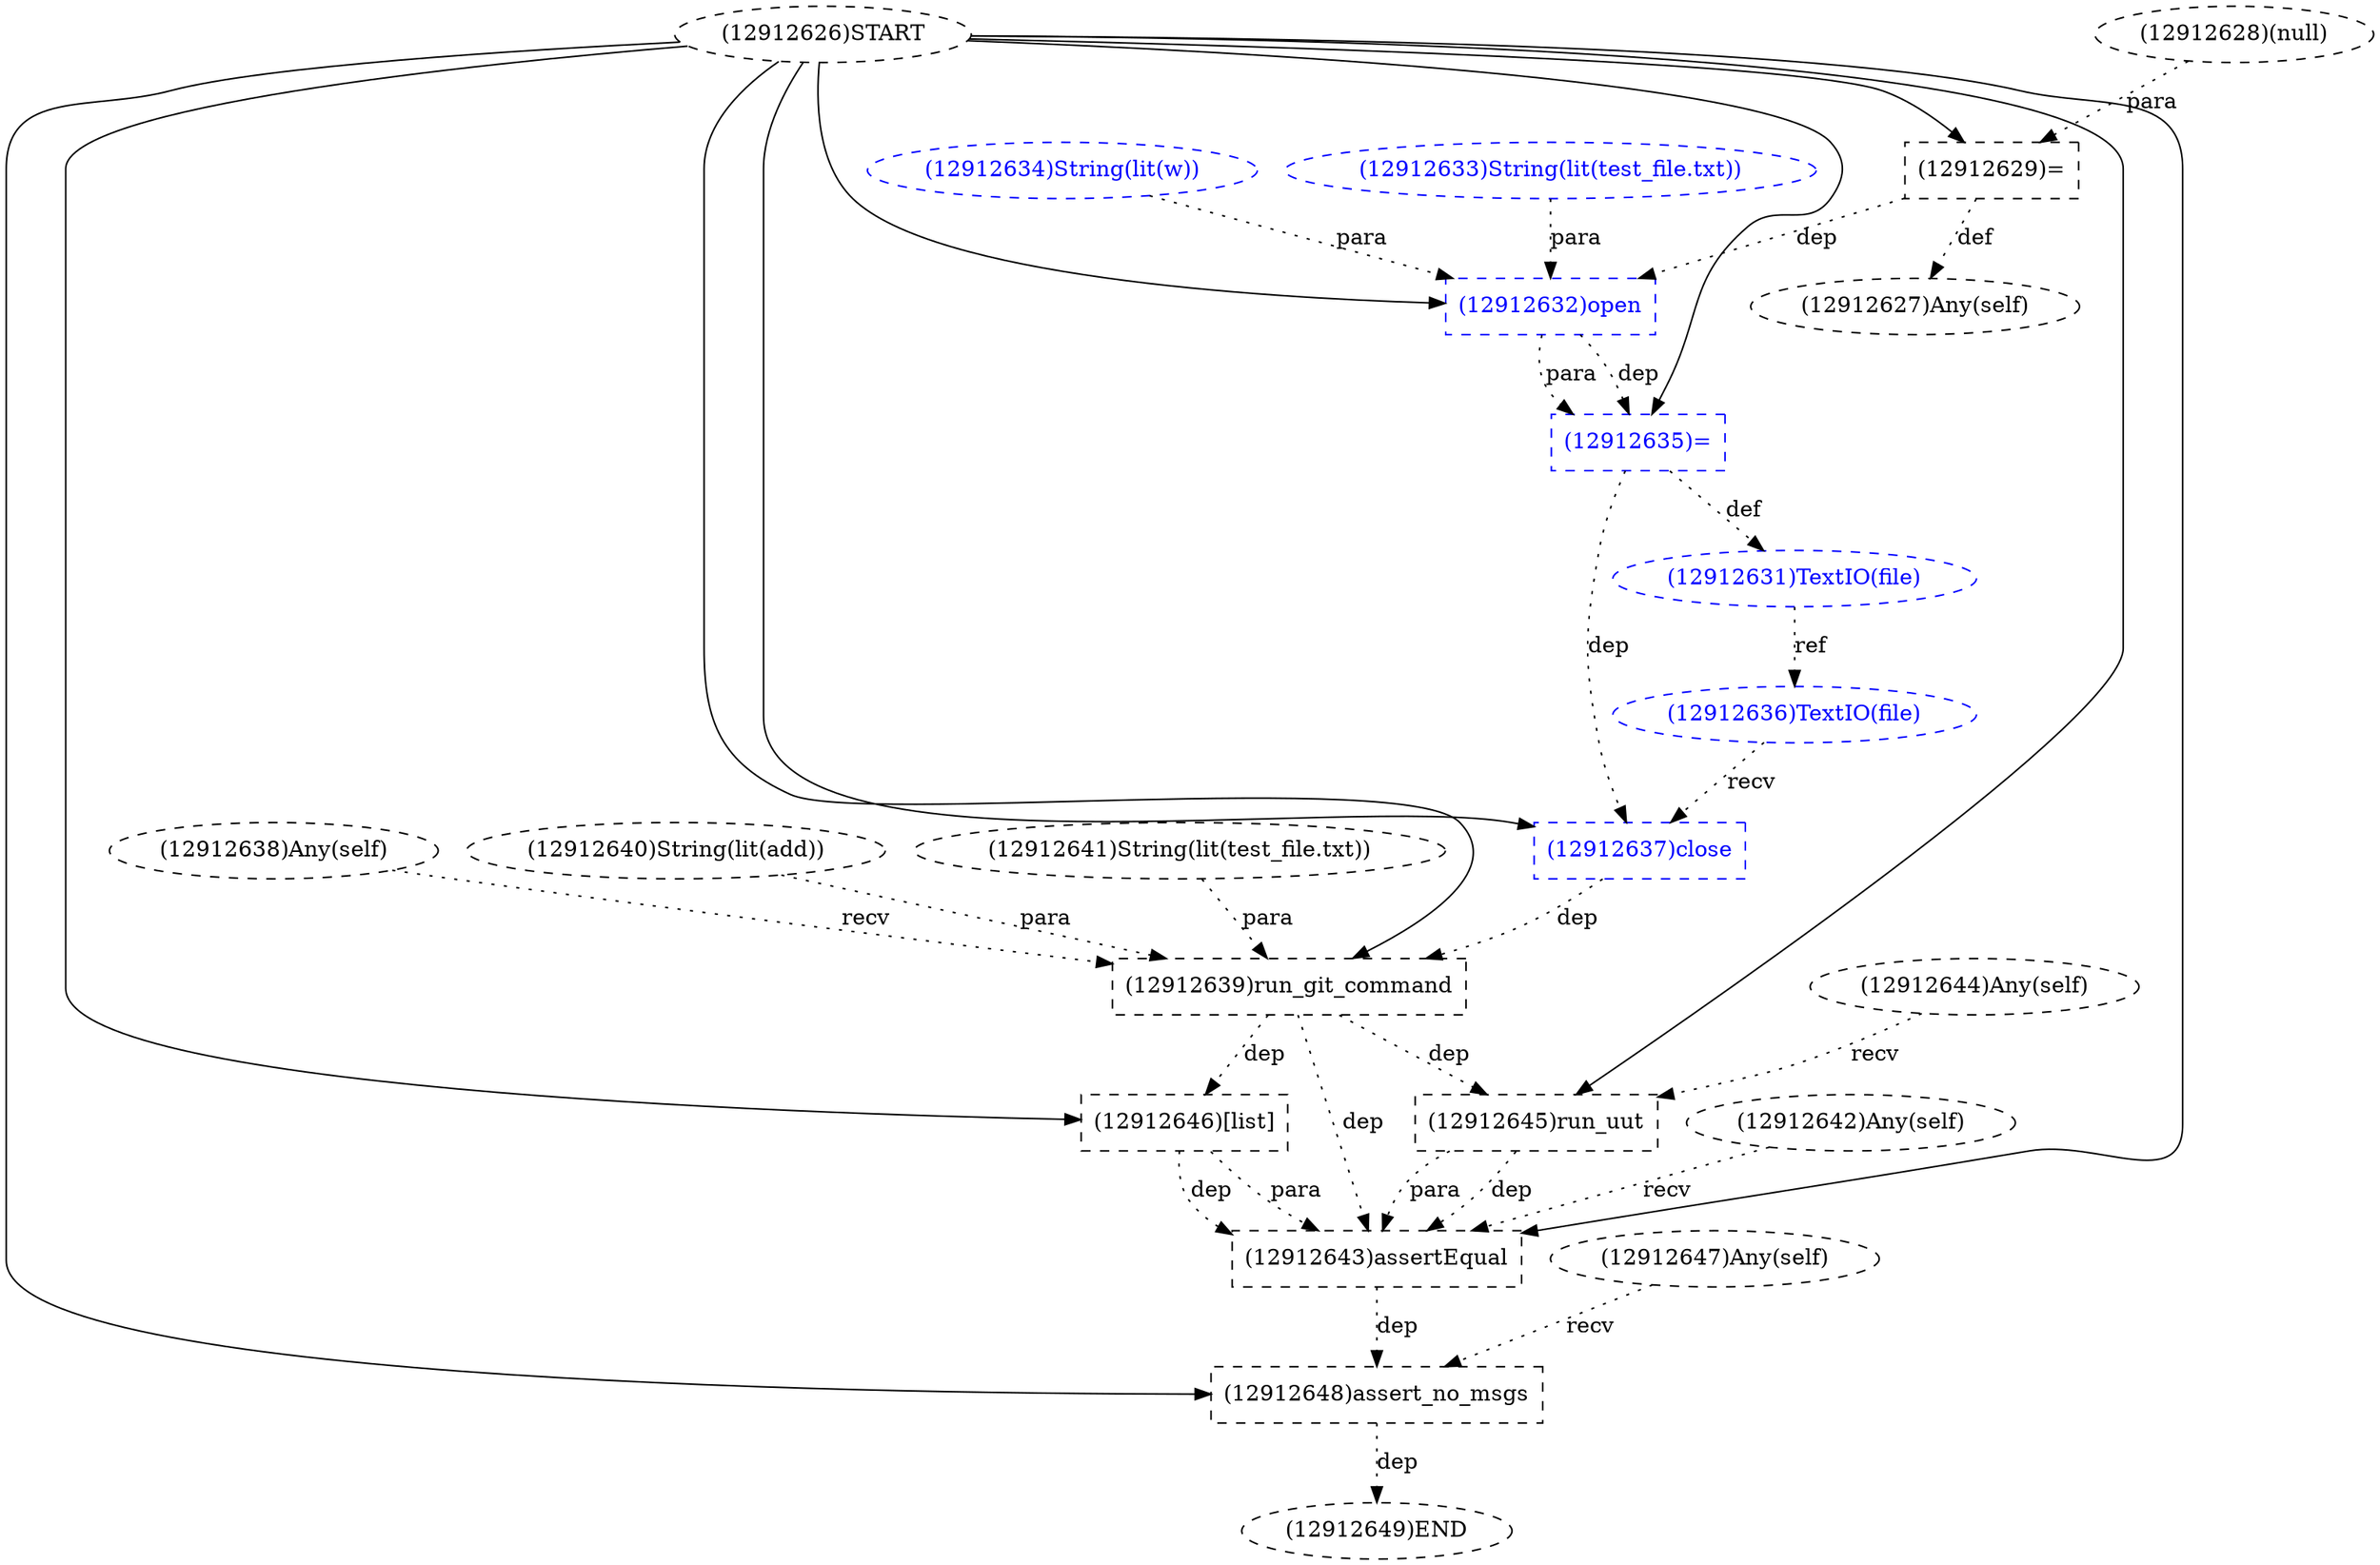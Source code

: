 digraph G {
1 [label="(12912635)=" shape=box style=dashed color=blue fontcolor=blue]
2 [label="(12912649)END" style=dashed]
3 [label="(12912639)run_git_command" shape=box style=dashed]
4 [label="(12912646)[list]" shape=box style=dashed]
5 [label="(12912637)close" shape=box style=dashed color=blue fontcolor=blue]
6 [label="(12912643)assertEqual" shape=box style=dashed]
7 [label="(12912632)open" shape=box style=dashed color=blue fontcolor=blue]
8 [label="(12912629)=" shape=box style=dashed]
9 [label="(12912634)String(lit(w))" shape=ellipse style=dashed color=blue fontcolor=blue]
10 [label="(12912631)TextIO(file)" shape=ellipse style=dashed color=blue fontcolor=blue]
11 [label="(12912642)Any(self)" shape=ellipse style=dashed]
12 [label="(12912638)Any(self)" shape=ellipse style=dashed]
13 [label="(12912640)String(lit(add))" shape=ellipse style=dashed]
14 [label="(12912648)assert_no_msgs" shape=box style=dashed]
15 [label="(12912626)START" style=dashed]
16 [label="(12912636)TextIO(file)" shape=ellipse style=dashed color=blue fontcolor=blue]
17 [label="(12912647)Any(self)" shape=ellipse style=dashed]
18 [label="(12912628)(null)" shape=ellipse style=dashed]
19 [label="(12912633)String(lit(test_file.txt))" shape=ellipse style=dashed color=blue fontcolor=blue]
20 [label="(12912645)run_uut" shape=box style=dashed]
21 [label="(12912641)String(lit(test_file.txt))" shape=ellipse style=dashed]
22 [label="(12912627)Any(self)" shape=ellipse style=dashed]
23 [label="(12912644)Any(self)" shape=ellipse style=dashed]
15 -> 1 [label="" style=solid];
7 -> 1 [label="dep" style=dotted];
7 -> 1 [label="para" style=dotted];
14 -> 2 [label="dep" style=dotted];
15 -> 3 [label="" style=solid];
12 -> 3 [label="recv" style=dotted];
13 -> 3 [label="para" style=dotted];
21 -> 3 [label="para" style=dotted];
5 -> 3 [label="dep" style=dotted];
15 -> 4 [label="" style=solid];
3 -> 4 [label="dep" style=dotted];
15 -> 5 [label="" style=solid];
16 -> 5 [label="recv" style=dotted];
1 -> 5 [label="dep" style=dotted];
15 -> 6 [label="" style=solid];
11 -> 6 [label="recv" style=dotted];
20 -> 6 [label="dep" style=dotted];
20 -> 6 [label="para" style=dotted];
4 -> 6 [label="dep" style=dotted];
4 -> 6 [label="para" style=dotted];
3 -> 6 [label="dep" style=dotted];
15 -> 7 [label="" style=solid];
19 -> 7 [label="para" style=dotted];
9 -> 7 [label="para" style=dotted];
8 -> 7 [label="dep" style=dotted];
15 -> 8 [label="" style=solid];
18 -> 8 [label="para" style=dotted];
1 -> 10 [label="def" style=dotted];
15 -> 14 [label="" style=solid];
17 -> 14 [label="recv" style=dotted];
6 -> 14 [label="dep" style=dotted];
10 -> 16 [label="ref" style=dotted];
15 -> 20 [label="" style=solid];
23 -> 20 [label="recv" style=dotted];
3 -> 20 [label="dep" style=dotted];
8 -> 22 [label="def" style=dotted];
}
